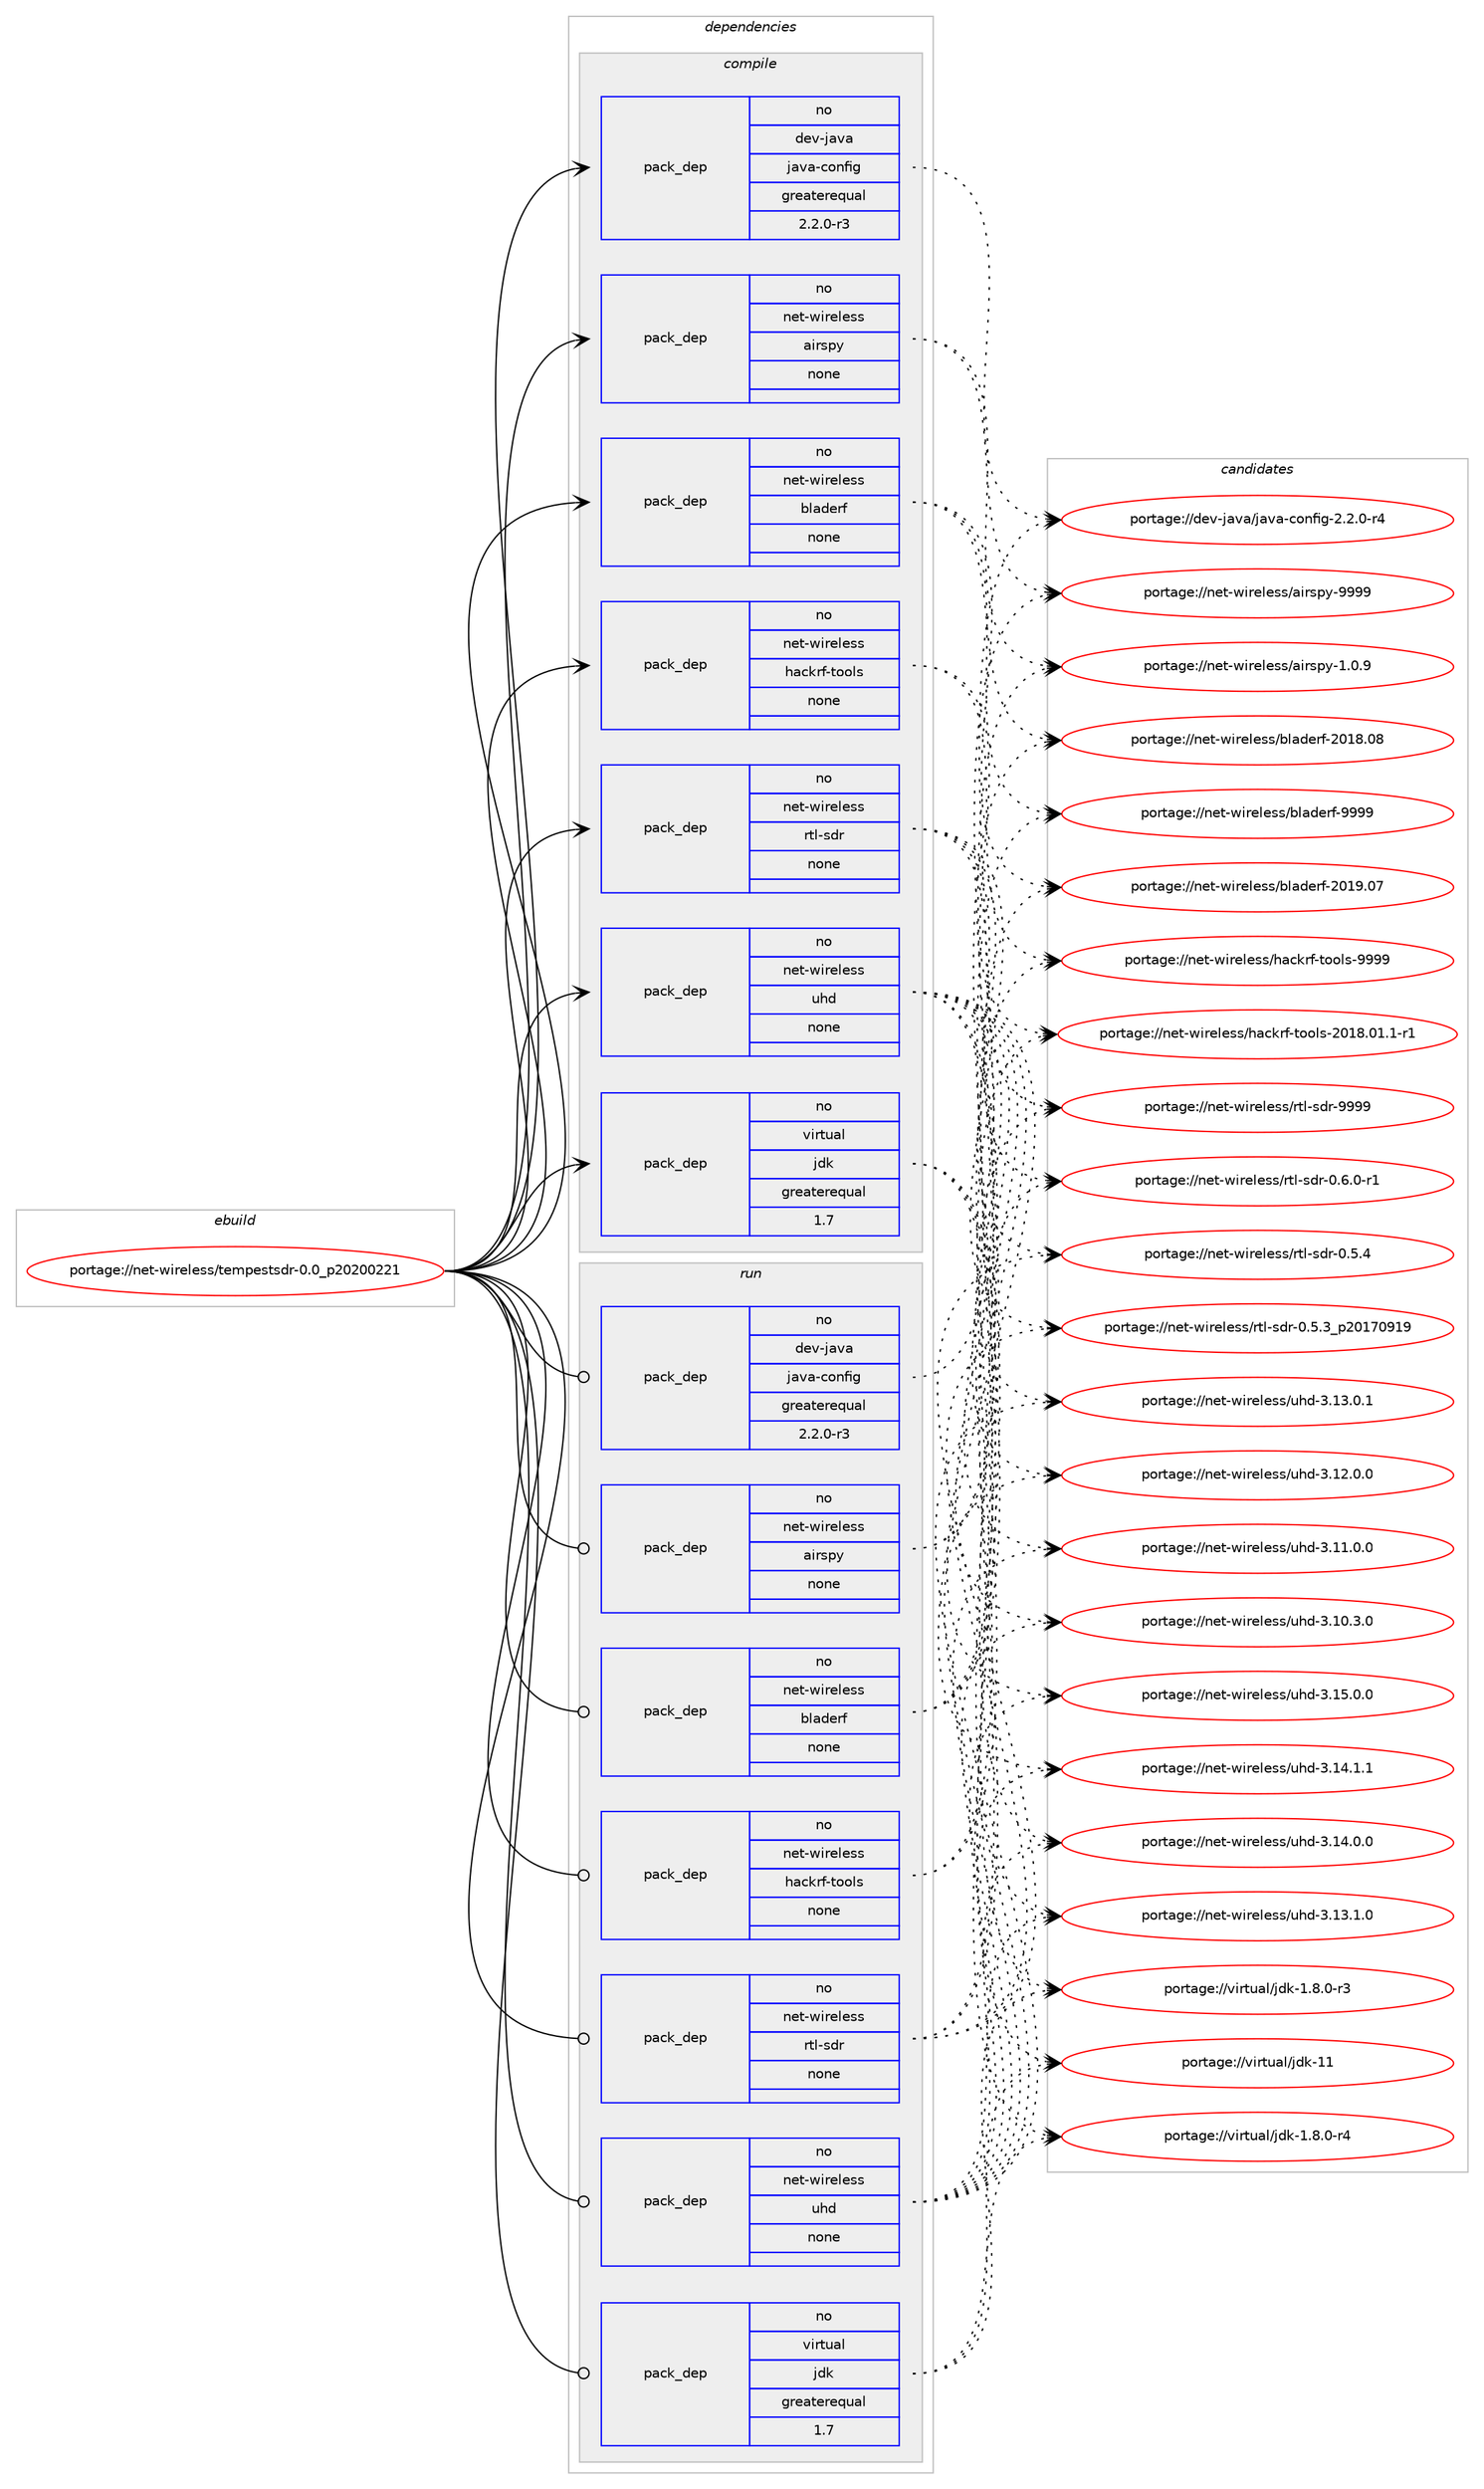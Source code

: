 digraph prolog {

# *************
# Graph options
# *************

newrank=true;
concentrate=true;
compound=true;
graph [rankdir=LR,fontname=Helvetica,fontsize=10,ranksep=1.5];#, ranksep=2.5, nodesep=0.2];
edge  [arrowhead=vee];
node  [fontname=Helvetica,fontsize=10];

# **********
# The ebuild
# **********

subgraph cluster_leftcol {
color=gray;
rank=same;
label=<<i>ebuild</i>>;
id [label="portage://net-wireless/tempestsdr-0.0_p20200221", color=red, width=4, href="../net-wireless/tempestsdr-0.0_p20200221.svg"];
}

# ****************
# The dependencies
# ****************

subgraph cluster_midcol {
color=gray;
label=<<i>dependencies</i>>;
subgraph cluster_compile {
fillcolor="#eeeeee";
style=filled;
label=<<i>compile</i>>;
subgraph pack16045 {
dependency19477 [label=<<TABLE BORDER="0" CELLBORDER="1" CELLSPACING="0" CELLPADDING="4" WIDTH="220"><TR><TD ROWSPAN="6" CELLPADDING="30">pack_dep</TD></TR><TR><TD WIDTH="110">no</TD></TR><TR><TD>dev-java</TD></TR><TR><TD>java-config</TD></TR><TR><TD>greaterequal</TD></TR><TR><TD>2.2.0-r3</TD></TR></TABLE>>, shape=none, color=blue];
}
id:e -> dependency19477:w [weight=20,style="solid",arrowhead="vee"];
subgraph pack16046 {
dependency19478 [label=<<TABLE BORDER="0" CELLBORDER="1" CELLSPACING="0" CELLPADDING="4" WIDTH="220"><TR><TD ROWSPAN="6" CELLPADDING="30">pack_dep</TD></TR><TR><TD WIDTH="110">no</TD></TR><TR><TD>net-wireless</TD></TR><TR><TD>airspy</TD></TR><TR><TD>none</TD></TR><TR><TD></TD></TR></TABLE>>, shape=none, color=blue];
}
id:e -> dependency19478:w [weight=20,style="solid",arrowhead="vee"];
subgraph pack16047 {
dependency19479 [label=<<TABLE BORDER="0" CELLBORDER="1" CELLSPACING="0" CELLPADDING="4" WIDTH="220"><TR><TD ROWSPAN="6" CELLPADDING="30">pack_dep</TD></TR><TR><TD WIDTH="110">no</TD></TR><TR><TD>net-wireless</TD></TR><TR><TD>bladerf</TD></TR><TR><TD>none</TD></TR><TR><TD></TD></TR></TABLE>>, shape=none, color=blue];
}
id:e -> dependency19479:w [weight=20,style="solid",arrowhead="vee"];
subgraph pack16048 {
dependency19480 [label=<<TABLE BORDER="0" CELLBORDER="1" CELLSPACING="0" CELLPADDING="4" WIDTH="220"><TR><TD ROWSPAN="6" CELLPADDING="30">pack_dep</TD></TR><TR><TD WIDTH="110">no</TD></TR><TR><TD>net-wireless</TD></TR><TR><TD>hackrf-tools</TD></TR><TR><TD>none</TD></TR><TR><TD></TD></TR></TABLE>>, shape=none, color=blue];
}
id:e -> dependency19480:w [weight=20,style="solid",arrowhead="vee"];
subgraph pack16049 {
dependency19481 [label=<<TABLE BORDER="0" CELLBORDER="1" CELLSPACING="0" CELLPADDING="4" WIDTH="220"><TR><TD ROWSPAN="6" CELLPADDING="30">pack_dep</TD></TR><TR><TD WIDTH="110">no</TD></TR><TR><TD>net-wireless</TD></TR><TR><TD>rtl-sdr</TD></TR><TR><TD>none</TD></TR><TR><TD></TD></TR></TABLE>>, shape=none, color=blue];
}
id:e -> dependency19481:w [weight=20,style="solid",arrowhead="vee"];
subgraph pack16050 {
dependency19482 [label=<<TABLE BORDER="0" CELLBORDER="1" CELLSPACING="0" CELLPADDING="4" WIDTH="220"><TR><TD ROWSPAN="6" CELLPADDING="30">pack_dep</TD></TR><TR><TD WIDTH="110">no</TD></TR><TR><TD>net-wireless</TD></TR><TR><TD>uhd</TD></TR><TR><TD>none</TD></TR><TR><TD></TD></TR></TABLE>>, shape=none, color=blue];
}
id:e -> dependency19482:w [weight=20,style="solid",arrowhead="vee"];
subgraph pack16051 {
dependency19483 [label=<<TABLE BORDER="0" CELLBORDER="1" CELLSPACING="0" CELLPADDING="4" WIDTH="220"><TR><TD ROWSPAN="6" CELLPADDING="30">pack_dep</TD></TR><TR><TD WIDTH="110">no</TD></TR><TR><TD>virtual</TD></TR><TR><TD>jdk</TD></TR><TR><TD>greaterequal</TD></TR><TR><TD>1.7</TD></TR></TABLE>>, shape=none, color=blue];
}
id:e -> dependency19483:w [weight=20,style="solid",arrowhead="vee"];
}
subgraph cluster_compileandrun {
fillcolor="#eeeeee";
style=filled;
label=<<i>compile and run</i>>;
}
subgraph cluster_run {
fillcolor="#eeeeee";
style=filled;
label=<<i>run</i>>;
subgraph pack16052 {
dependency19484 [label=<<TABLE BORDER="0" CELLBORDER="1" CELLSPACING="0" CELLPADDING="4" WIDTH="220"><TR><TD ROWSPAN="6" CELLPADDING="30">pack_dep</TD></TR><TR><TD WIDTH="110">no</TD></TR><TR><TD>dev-java</TD></TR><TR><TD>java-config</TD></TR><TR><TD>greaterequal</TD></TR><TR><TD>2.2.0-r3</TD></TR></TABLE>>, shape=none, color=blue];
}
id:e -> dependency19484:w [weight=20,style="solid",arrowhead="odot"];
subgraph pack16053 {
dependency19485 [label=<<TABLE BORDER="0" CELLBORDER="1" CELLSPACING="0" CELLPADDING="4" WIDTH="220"><TR><TD ROWSPAN="6" CELLPADDING="30">pack_dep</TD></TR><TR><TD WIDTH="110">no</TD></TR><TR><TD>net-wireless</TD></TR><TR><TD>airspy</TD></TR><TR><TD>none</TD></TR><TR><TD></TD></TR></TABLE>>, shape=none, color=blue];
}
id:e -> dependency19485:w [weight=20,style="solid",arrowhead="odot"];
subgraph pack16054 {
dependency19486 [label=<<TABLE BORDER="0" CELLBORDER="1" CELLSPACING="0" CELLPADDING="4" WIDTH="220"><TR><TD ROWSPAN="6" CELLPADDING="30">pack_dep</TD></TR><TR><TD WIDTH="110">no</TD></TR><TR><TD>net-wireless</TD></TR><TR><TD>bladerf</TD></TR><TR><TD>none</TD></TR><TR><TD></TD></TR></TABLE>>, shape=none, color=blue];
}
id:e -> dependency19486:w [weight=20,style="solid",arrowhead="odot"];
subgraph pack16055 {
dependency19487 [label=<<TABLE BORDER="0" CELLBORDER="1" CELLSPACING="0" CELLPADDING="4" WIDTH="220"><TR><TD ROWSPAN="6" CELLPADDING="30">pack_dep</TD></TR><TR><TD WIDTH="110">no</TD></TR><TR><TD>net-wireless</TD></TR><TR><TD>hackrf-tools</TD></TR><TR><TD>none</TD></TR><TR><TD></TD></TR></TABLE>>, shape=none, color=blue];
}
id:e -> dependency19487:w [weight=20,style="solid",arrowhead="odot"];
subgraph pack16056 {
dependency19488 [label=<<TABLE BORDER="0" CELLBORDER="1" CELLSPACING="0" CELLPADDING="4" WIDTH="220"><TR><TD ROWSPAN="6" CELLPADDING="30">pack_dep</TD></TR><TR><TD WIDTH="110">no</TD></TR><TR><TD>net-wireless</TD></TR><TR><TD>rtl-sdr</TD></TR><TR><TD>none</TD></TR><TR><TD></TD></TR></TABLE>>, shape=none, color=blue];
}
id:e -> dependency19488:w [weight=20,style="solid",arrowhead="odot"];
subgraph pack16057 {
dependency19489 [label=<<TABLE BORDER="0" CELLBORDER="1" CELLSPACING="0" CELLPADDING="4" WIDTH="220"><TR><TD ROWSPAN="6" CELLPADDING="30">pack_dep</TD></TR><TR><TD WIDTH="110">no</TD></TR><TR><TD>net-wireless</TD></TR><TR><TD>uhd</TD></TR><TR><TD>none</TD></TR><TR><TD></TD></TR></TABLE>>, shape=none, color=blue];
}
id:e -> dependency19489:w [weight=20,style="solid",arrowhead="odot"];
subgraph pack16058 {
dependency19490 [label=<<TABLE BORDER="0" CELLBORDER="1" CELLSPACING="0" CELLPADDING="4" WIDTH="220"><TR><TD ROWSPAN="6" CELLPADDING="30">pack_dep</TD></TR><TR><TD WIDTH="110">no</TD></TR><TR><TD>virtual</TD></TR><TR><TD>jdk</TD></TR><TR><TD>greaterequal</TD></TR><TR><TD>1.7</TD></TR></TABLE>>, shape=none, color=blue];
}
id:e -> dependency19490:w [weight=20,style="solid",arrowhead="odot"];
}
}

# **************
# The candidates
# **************

subgraph cluster_choices {
rank=same;
color=gray;
label=<<i>candidates</i>>;

subgraph choice16045 {
color=black;
nodesep=1;
choice10010111845106971189747106971189745991111101021051034550465046484511452 [label="portage://dev-java/java-config-2.2.0-r4", color=red, width=4,href="../dev-java/java-config-2.2.0-r4.svg"];
dependency19477:e -> choice10010111845106971189747106971189745991111101021051034550465046484511452:w [style=dotted,weight="100"];
}
subgraph choice16046 {
color=black;
nodesep=1;
choice1101011164511910511410110810111511547971051141151121214557575757 [label="portage://net-wireless/airspy-9999", color=red, width=4,href="../net-wireless/airspy-9999.svg"];
choice110101116451191051141011081011151154797105114115112121454946484657 [label="portage://net-wireless/airspy-1.0.9", color=red, width=4,href="../net-wireless/airspy-1.0.9.svg"];
dependency19478:e -> choice1101011164511910511410110810111511547971051141151121214557575757:w [style=dotted,weight="100"];
dependency19478:e -> choice110101116451191051141011081011151154797105114115112121454946484657:w [style=dotted,weight="100"];
}
subgraph choice16047 {
color=black;
nodesep=1;
choice110101116451191051141011081011151154798108971001011141024557575757 [label="portage://net-wireless/bladerf-9999", color=red, width=4,href="../net-wireless/bladerf-9999.svg"];
choice110101116451191051141011081011151154798108971001011141024550484957464855 [label="portage://net-wireless/bladerf-2019.07", color=red, width=4,href="../net-wireless/bladerf-2019.07.svg"];
choice110101116451191051141011081011151154798108971001011141024550484956464856 [label="portage://net-wireless/bladerf-2018.08", color=red, width=4,href="../net-wireless/bladerf-2018.08.svg"];
dependency19479:e -> choice110101116451191051141011081011151154798108971001011141024557575757:w [style=dotted,weight="100"];
dependency19479:e -> choice110101116451191051141011081011151154798108971001011141024550484957464855:w [style=dotted,weight="100"];
dependency19479:e -> choice110101116451191051141011081011151154798108971001011141024550484956464856:w [style=dotted,weight="100"];
}
subgraph choice16048 {
color=black;
nodesep=1;
choice11010111645119105114101108101115115471049799107114102451161111111081154557575757 [label="portage://net-wireless/hackrf-tools-9999", color=red, width=4,href="../net-wireless/hackrf-tools-9999.svg"];
choice1101011164511910511410110810111511547104979910711410245116111111108115455048495646484946494511449 [label="portage://net-wireless/hackrf-tools-2018.01.1-r1", color=red, width=4,href="../net-wireless/hackrf-tools-2018.01.1-r1.svg"];
dependency19480:e -> choice11010111645119105114101108101115115471049799107114102451161111111081154557575757:w [style=dotted,weight="100"];
dependency19480:e -> choice1101011164511910511410110810111511547104979910711410245116111111108115455048495646484946494511449:w [style=dotted,weight="100"];
}
subgraph choice16049 {
color=black;
nodesep=1;
choice1101011164511910511410110810111511547114116108451151001144557575757 [label="portage://net-wireless/rtl-sdr-9999", color=red, width=4,href="../net-wireless/rtl-sdr-9999.svg"];
choice1101011164511910511410110810111511547114116108451151001144548465446484511449 [label="portage://net-wireless/rtl-sdr-0.6.0-r1", color=red, width=4,href="../net-wireless/rtl-sdr-0.6.0-r1.svg"];
choice110101116451191051141011081011151154711411610845115100114454846534652 [label="portage://net-wireless/rtl-sdr-0.5.4", color=red, width=4,href="../net-wireless/rtl-sdr-0.5.4.svg"];
choice110101116451191051141011081011151154711411610845115100114454846534651951125048495548574957 [label="portage://net-wireless/rtl-sdr-0.5.3_p20170919", color=red, width=4,href="../net-wireless/rtl-sdr-0.5.3_p20170919.svg"];
dependency19481:e -> choice1101011164511910511410110810111511547114116108451151001144557575757:w [style=dotted,weight="100"];
dependency19481:e -> choice1101011164511910511410110810111511547114116108451151001144548465446484511449:w [style=dotted,weight="100"];
dependency19481:e -> choice110101116451191051141011081011151154711411610845115100114454846534652:w [style=dotted,weight="100"];
dependency19481:e -> choice110101116451191051141011081011151154711411610845115100114454846534651951125048495548574957:w [style=dotted,weight="100"];
}
subgraph choice16050 {
color=black;
nodesep=1;
choice1101011164511910511410110810111511547117104100455146495346484648 [label="portage://net-wireless/uhd-3.15.0.0", color=red, width=4,href="../net-wireless/uhd-3.15.0.0.svg"];
choice1101011164511910511410110810111511547117104100455146495246494649 [label="portage://net-wireless/uhd-3.14.1.1", color=red, width=4,href="../net-wireless/uhd-3.14.1.1.svg"];
choice1101011164511910511410110810111511547117104100455146495246484648 [label="portage://net-wireless/uhd-3.14.0.0", color=red, width=4,href="../net-wireless/uhd-3.14.0.0.svg"];
choice1101011164511910511410110810111511547117104100455146495146494648 [label="portage://net-wireless/uhd-3.13.1.0", color=red, width=4,href="../net-wireless/uhd-3.13.1.0.svg"];
choice1101011164511910511410110810111511547117104100455146495146484649 [label="portage://net-wireless/uhd-3.13.0.1", color=red, width=4,href="../net-wireless/uhd-3.13.0.1.svg"];
choice1101011164511910511410110810111511547117104100455146495046484648 [label="portage://net-wireless/uhd-3.12.0.0", color=red, width=4,href="../net-wireless/uhd-3.12.0.0.svg"];
choice1101011164511910511410110810111511547117104100455146494946484648 [label="portage://net-wireless/uhd-3.11.0.0", color=red, width=4,href="../net-wireless/uhd-3.11.0.0.svg"];
choice1101011164511910511410110810111511547117104100455146494846514648 [label="portage://net-wireless/uhd-3.10.3.0", color=red, width=4,href="../net-wireless/uhd-3.10.3.0.svg"];
dependency19482:e -> choice1101011164511910511410110810111511547117104100455146495346484648:w [style=dotted,weight="100"];
dependency19482:e -> choice1101011164511910511410110810111511547117104100455146495246494649:w [style=dotted,weight="100"];
dependency19482:e -> choice1101011164511910511410110810111511547117104100455146495246484648:w [style=dotted,weight="100"];
dependency19482:e -> choice1101011164511910511410110810111511547117104100455146495146494648:w [style=dotted,weight="100"];
dependency19482:e -> choice1101011164511910511410110810111511547117104100455146495146484649:w [style=dotted,weight="100"];
dependency19482:e -> choice1101011164511910511410110810111511547117104100455146495046484648:w [style=dotted,weight="100"];
dependency19482:e -> choice1101011164511910511410110810111511547117104100455146494946484648:w [style=dotted,weight="100"];
dependency19482:e -> choice1101011164511910511410110810111511547117104100455146494846514648:w [style=dotted,weight="100"];
}
subgraph choice16051 {
color=black;
nodesep=1;
choice1181051141161179710847106100107454949 [label="portage://virtual/jdk-11", color=red, width=4,href="../virtual/jdk-11.svg"];
choice11810511411611797108471061001074549465646484511452 [label="portage://virtual/jdk-1.8.0-r4", color=red, width=4,href="../virtual/jdk-1.8.0-r4.svg"];
choice11810511411611797108471061001074549465646484511451 [label="portage://virtual/jdk-1.8.0-r3", color=red, width=4,href="../virtual/jdk-1.8.0-r3.svg"];
dependency19483:e -> choice1181051141161179710847106100107454949:w [style=dotted,weight="100"];
dependency19483:e -> choice11810511411611797108471061001074549465646484511452:w [style=dotted,weight="100"];
dependency19483:e -> choice11810511411611797108471061001074549465646484511451:w [style=dotted,weight="100"];
}
subgraph choice16052 {
color=black;
nodesep=1;
choice10010111845106971189747106971189745991111101021051034550465046484511452 [label="portage://dev-java/java-config-2.2.0-r4", color=red, width=4,href="../dev-java/java-config-2.2.0-r4.svg"];
dependency19484:e -> choice10010111845106971189747106971189745991111101021051034550465046484511452:w [style=dotted,weight="100"];
}
subgraph choice16053 {
color=black;
nodesep=1;
choice1101011164511910511410110810111511547971051141151121214557575757 [label="portage://net-wireless/airspy-9999", color=red, width=4,href="../net-wireless/airspy-9999.svg"];
choice110101116451191051141011081011151154797105114115112121454946484657 [label="portage://net-wireless/airspy-1.0.9", color=red, width=4,href="../net-wireless/airspy-1.0.9.svg"];
dependency19485:e -> choice1101011164511910511410110810111511547971051141151121214557575757:w [style=dotted,weight="100"];
dependency19485:e -> choice110101116451191051141011081011151154797105114115112121454946484657:w [style=dotted,weight="100"];
}
subgraph choice16054 {
color=black;
nodesep=1;
choice110101116451191051141011081011151154798108971001011141024557575757 [label="portage://net-wireless/bladerf-9999", color=red, width=4,href="../net-wireless/bladerf-9999.svg"];
choice110101116451191051141011081011151154798108971001011141024550484957464855 [label="portage://net-wireless/bladerf-2019.07", color=red, width=4,href="../net-wireless/bladerf-2019.07.svg"];
choice110101116451191051141011081011151154798108971001011141024550484956464856 [label="portage://net-wireless/bladerf-2018.08", color=red, width=4,href="../net-wireless/bladerf-2018.08.svg"];
dependency19486:e -> choice110101116451191051141011081011151154798108971001011141024557575757:w [style=dotted,weight="100"];
dependency19486:e -> choice110101116451191051141011081011151154798108971001011141024550484957464855:w [style=dotted,weight="100"];
dependency19486:e -> choice110101116451191051141011081011151154798108971001011141024550484956464856:w [style=dotted,weight="100"];
}
subgraph choice16055 {
color=black;
nodesep=1;
choice11010111645119105114101108101115115471049799107114102451161111111081154557575757 [label="portage://net-wireless/hackrf-tools-9999", color=red, width=4,href="../net-wireless/hackrf-tools-9999.svg"];
choice1101011164511910511410110810111511547104979910711410245116111111108115455048495646484946494511449 [label="portage://net-wireless/hackrf-tools-2018.01.1-r1", color=red, width=4,href="../net-wireless/hackrf-tools-2018.01.1-r1.svg"];
dependency19487:e -> choice11010111645119105114101108101115115471049799107114102451161111111081154557575757:w [style=dotted,weight="100"];
dependency19487:e -> choice1101011164511910511410110810111511547104979910711410245116111111108115455048495646484946494511449:w [style=dotted,weight="100"];
}
subgraph choice16056 {
color=black;
nodesep=1;
choice1101011164511910511410110810111511547114116108451151001144557575757 [label="portage://net-wireless/rtl-sdr-9999", color=red, width=4,href="../net-wireless/rtl-sdr-9999.svg"];
choice1101011164511910511410110810111511547114116108451151001144548465446484511449 [label="portage://net-wireless/rtl-sdr-0.6.0-r1", color=red, width=4,href="../net-wireless/rtl-sdr-0.6.0-r1.svg"];
choice110101116451191051141011081011151154711411610845115100114454846534652 [label="portage://net-wireless/rtl-sdr-0.5.4", color=red, width=4,href="../net-wireless/rtl-sdr-0.5.4.svg"];
choice110101116451191051141011081011151154711411610845115100114454846534651951125048495548574957 [label="portage://net-wireless/rtl-sdr-0.5.3_p20170919", color=red, width=4,href="../net-wireless/rtl-sdr-0.5.3_p20170919.svg"];
dependency19488:e -> choice1101011164511910511410110810111511547114116108451151001144557575757:w [style=dotted,weight="100"];
dependency19488:e -> choice1101011164511910511410110810111511547114116108451151001144548465446484511449:w [style=dotted,weight="100"];
dependency19488:e -> choice110101116451191051141011081011151154711411610845115100114454846534652:w [style=dotted,weight="100"];
dependency19488:e -> choice110101116451191051141011081011151154711411610845115100114454846534651951125048495548574957:w [style=dotted,weight="100"];
}
subgraph choice16057 {
color=black;
nodesep=1;
choice1101011164511910511410110810111511547117104100455146495346484648 [label="portage://net-wireless/uhd-3.15.0.0", color=red, width=4,href="../net-wireless/uhd-3.15.0.0.svg"];
choice1101011164511910511410110810111511547117104100455146495246494649 [label="portage://net-wireless/uhd-3.14.1.1", color=red, width=4,href="../net-wireless/uhd-3.14.1.1.svg"];
choice1101011164511910511410110810111511547117104100455146495246484648 [label="portage://net-wireless/uhd-3.14.0.0", color=red, width=4,href="../net-wireless/uhd-3.14.0.0.svg"];
choice1101011164511910511410110810111511547117104100455146495146494648 [label="portage://net-wireless/uhd-3.13.1.0", color=red, width=4,href="../net-wireless/uhd-3.13.1.0.svg"];
choice1101011164511910511410110810111511547117104100455146495146484649 [label="portage://net-wireless/uhd-3.13.0.1", color=red, width=4,href="../net-wireless/uhd-3.13.0.1.svg"];
choice1101011164511910511410110810111511547117104100455146495046484648 [label="portage://net-wireless/uhd-3.12.0.0", color=red, width=4,href="../net-wireless/uhd-3.12.0.0.svg"];
choice1101011164511910511410110810111511547117104100455146494946484648 [label="portage://net-wireless/uhd-3.11.0.0", color=red, width=4,href="../net-wireless/uhd-3.11.0.0.svg"];
choice1101011164511910511410110810111511547117104100455146494846514648 [label="portage://net-wireless/uhd-3.10.3.0", color=red, width=4,href="../net-wireless/uhd-3.10.3.0.svg"];
dependency19489:e -> choice1101011164511910511410110810111511547117104100455146495346484648:w [style=dotted,weight="100"];
dependency19489:e -> choice1101011164511910511410110810111511547117104100455146495246494649:w [style=dotted,weight="100"];
dependency19489:e -> choice1101011164511910511410110810111511547117104100455146495246484648:w [style=dotted,weight="100"];
dependency19489:e -> choice1101011164511910511410110810111511547117104100455146495146494648:w [style=dotted,weight="100"];
dependency19489:e -> choice1101011164511910511410110810111511547117104100455146495146484649:w [style=dotted,weight="100"];
dependency19489:e -> choice1101011164511910511410110810111511547117104100455146495046484648:w [style=dotted,weight="100"];
dependency19489:e -> choice1101011164511910511410110810111511547117104100455146494946484648:w [style=dotted,weight="100"];
dependency19489:e -> choice1101011164511910511410110810111511547117104100455146494846514648:w [style=dotted,weight="100"];
}
subgraph choice16058 {
color=black;
nodesep=1;
choice1181051141161179710847106100107454949 [label="portage://virtual/jdk-11", color=red, width=4,href="../virtual/jdk-11.svg"];
choice11810511411611797108471061001074549465646484511452 [label="portage://virtual/jdk-1.8.0-r4", color=red, width=4,href="../virtual/jdk-1.8.0-r4.svg"];
choice11810511411611797108471061001074549465646484511451 [label="portage://virtual/jdk-1.8.0-r3", color=red, width=4,href="../virtual/jdk-1.8.0-r3.svg"];
dependency19490:e -> choice1181051141161179710847106100107454949:w [style=dotted,weight="100"];
dependency19490:e -> choice11810511411611797108471061001074549465646484511452:w [style=dotted,weight="100"];
dependency19490:e -> choice11810511411611797108471061001074549465646484511451:w [style=dotted,weight="100"];
}
}

}
